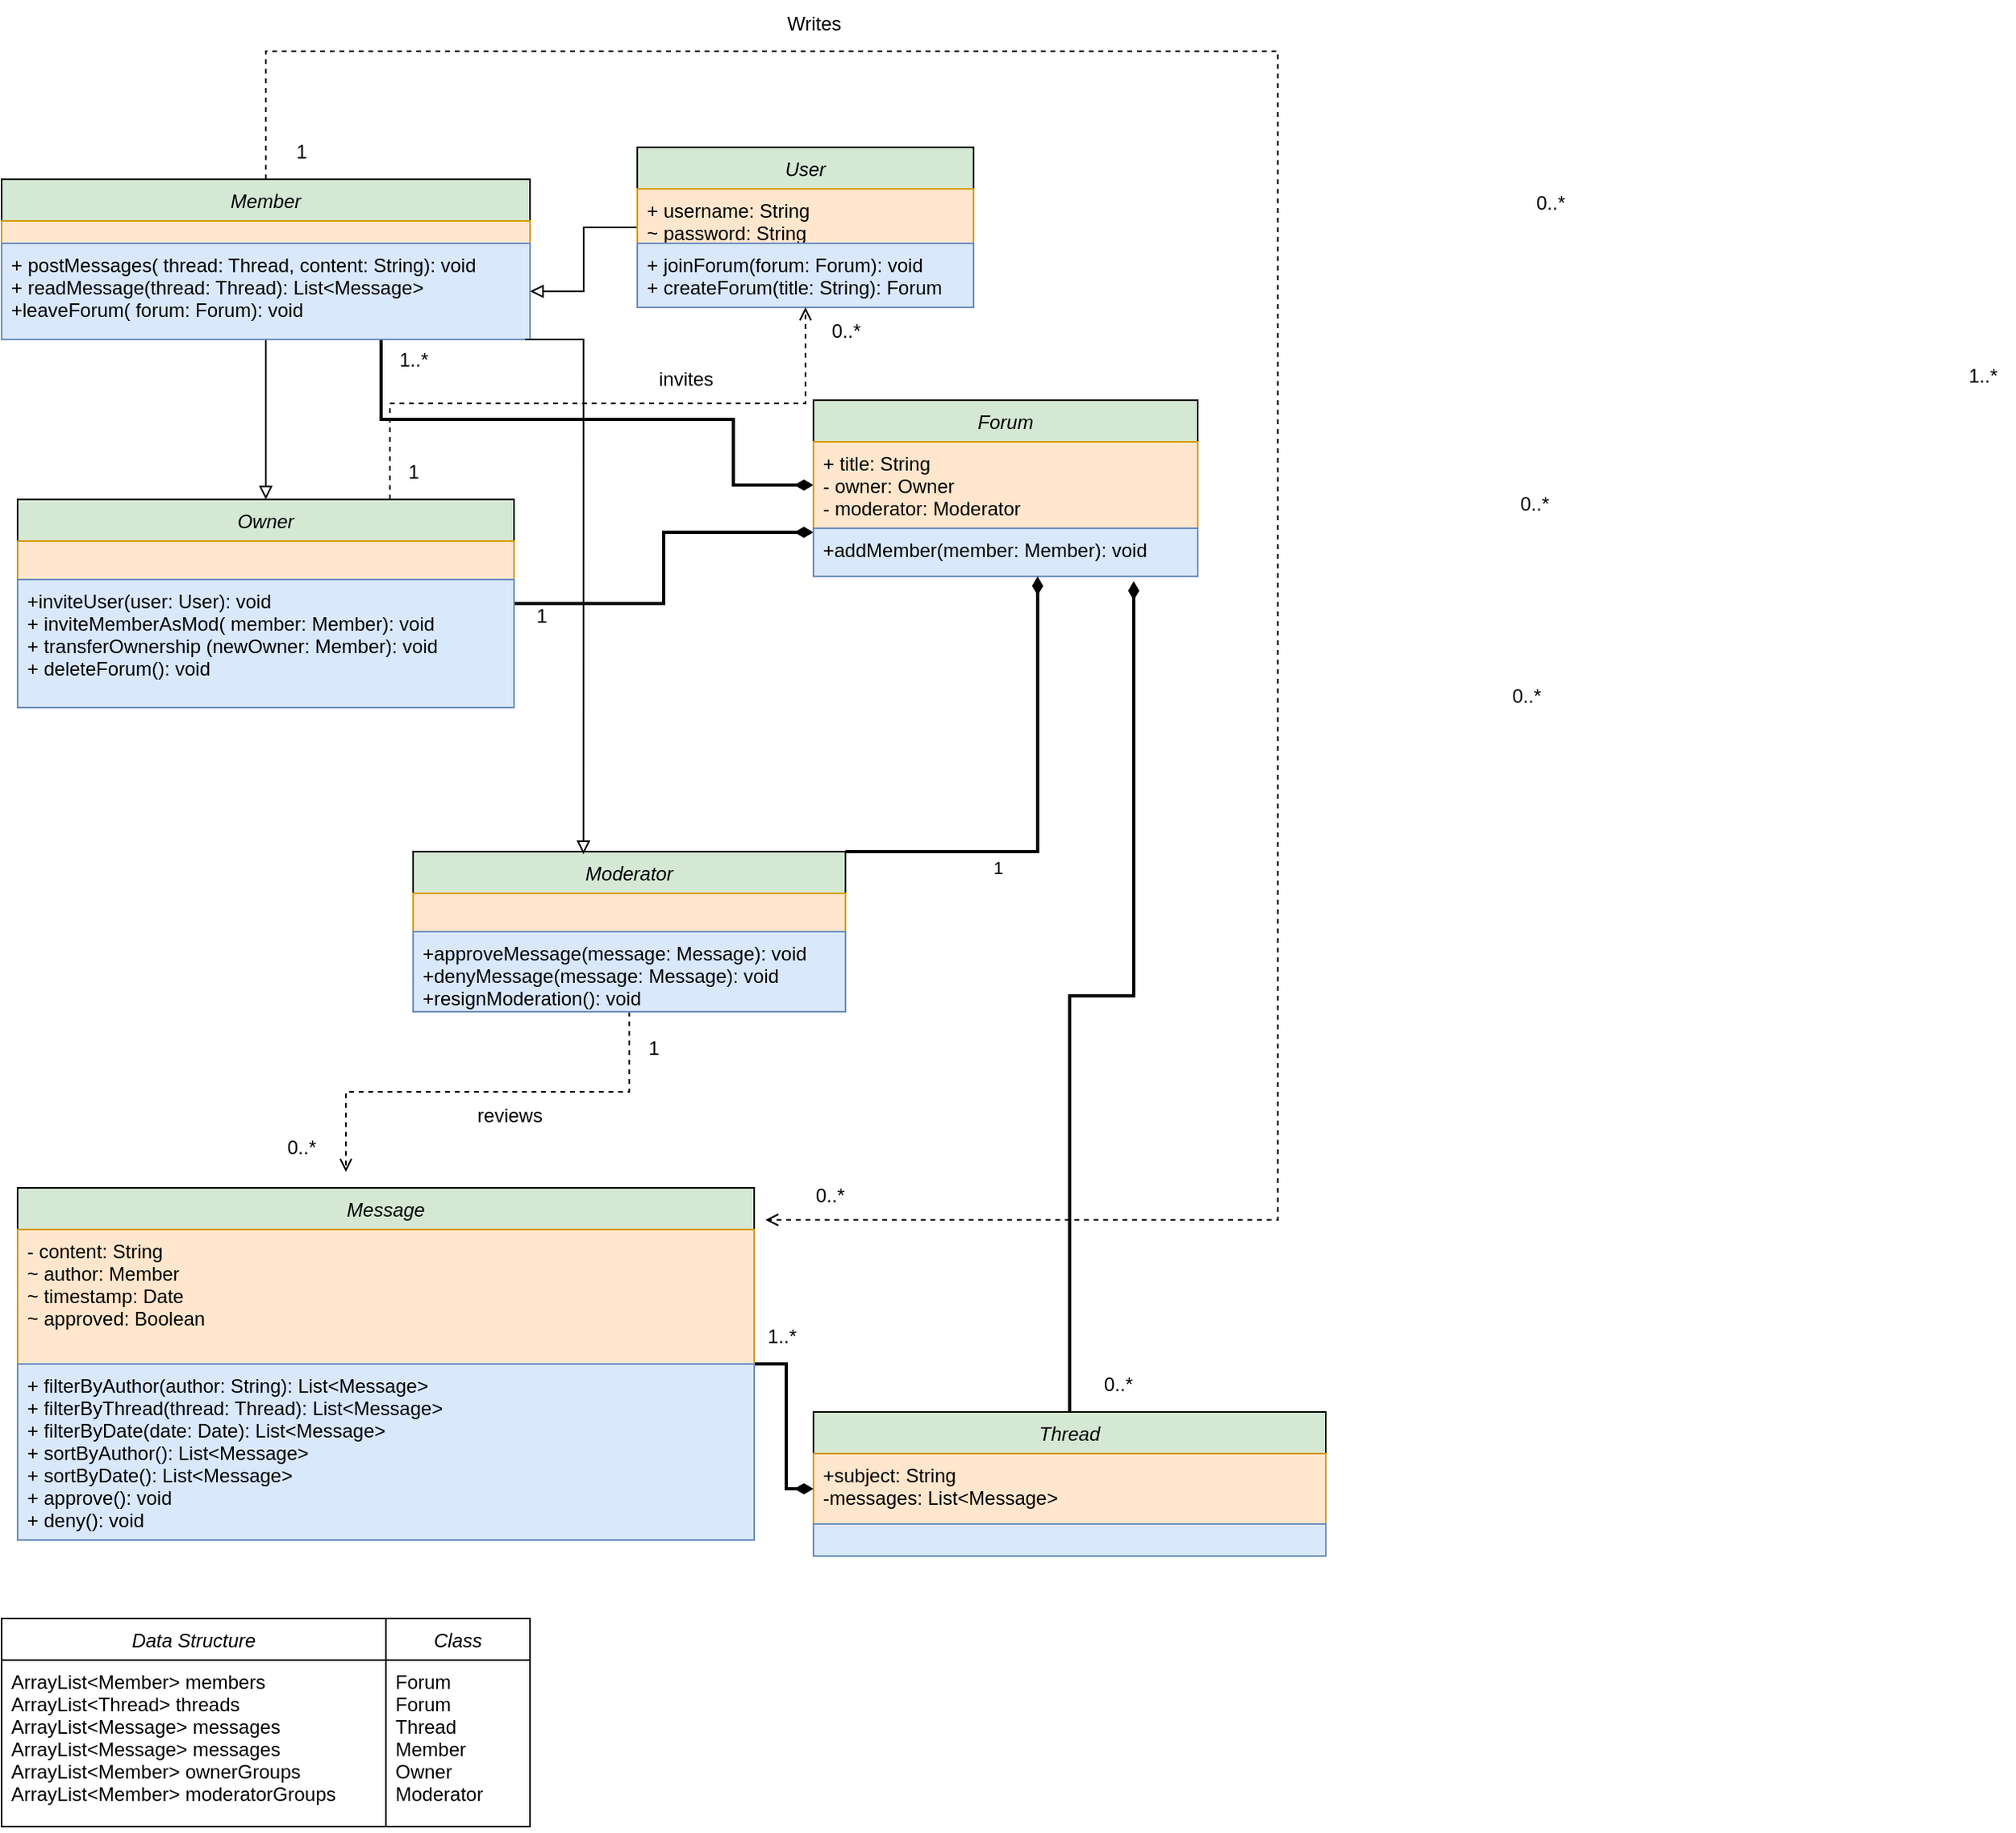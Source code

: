 <mxfile version="26.1.0">
  <diagram id="C5RBs43oDa-KdzZeNtuy" name="Page-1">
    <mxGraphModel dx="1831" dy="623" grid="1" gridSize="10" guides="1" tooltips="1" connect="1" arrows="1" fold="1" page="1" pageScale="1" pageWidth="827" pageHeight="1169" math="0" shadow="0">
      <root>
        <mxCell id="WIyWlLk6GJQsqaUBKTNV-0" />
        <mxCell id="WIyWlLk6GJQsqaUBKTNV-1" parent="WIyWlLk6GJQsqaUBKTNV-0" />
        <mxCell id="eetw4AxvQK2jPU-LqSWC-42" value="" style="edgeStyle=orthogonalEdgeStyle;rounded=0;orthogonalLoop=1;jettySize=auto;html=1;endArrow=block;endFill=0;" parent="WIyWlLk6GJQsqaUBKTNV-1" source="zkfFHV4jXpPFQw0GAbJ--0" target="_FdYXbxEXq9eyA3slb0m-12" edge="1">
          <mxGeometry relative="1" as="geometry" />
        </mxCell>
        <mxCell id="zkfFHV4jXpPFQw0GAbJ--0" value="User" style="swimlane;fontStyle=2;align=center;verticalAlign=top;childLayout=stackLayout;horizontal=1;startSize=26;horizontalStack=0;resizeParent=1;resizeLast=0;collapsible=1;marginBottom=0;rounded=0;shadow=0;strokeWidth=1;fillColor=#d5e8d4;strokeColor=default;" parent="WIyWlLk6GJQsqaUBKTNV-1" vertex="1">
          <mxGeometry x="-430" y="120" width="210" height="100" as="geometry">
            <mxRectangle x="230" y="140" width="160" height="26" as="alternateBounds" />
          </mxGeometry>
        </mxCell>
        <mxCell id="zkfFHV4jXpPFQw0GAbJ--1" value="+ username: String&#xa;~ password: String&#xa;" style="text;align=left;verticalAlign=top;spacingLeft=4;spacingRight=4;overflow=hidden;rotatable=0;points=[[0,0.5],[1,0.5]];portConstraint=eastwest;fillColor=#ffe6cc;strokeColor=#d79b00;" parent="zkfFHV4jXpPFQw0GAbJ--0" vertex="1">
          <mxGeometry y="26" width="210" height="34" as="geometry" />
        </mxCell>
        <mxCell id="_FdYXbxEXq9eyA3slb0m-3" value="+ joinForum(forum: Forum): void&#xa;+ createForum(title: String): Forum" style="text;align=left;verticalAlign=top;spacingLeft=4;spacingRight=4;overflow=hidden;rotatable=0;points=[[0,0.5],[1,0.5]];portConstraint=eastwest;fillColor=#dae8fc;strokeColor=#6c8ebf;" parent="zkfFHV4jXpPFQw0GAbJ--0" vertex="1">
          <mxGeometry y="60" width="210" height="40" as="geometry" />
        </mxCell>
        <mxCell id="eetw4AxvQK2jPU-LqSWC-43" style="edgeStyle=orthogonalEdgeStyle;rounded=0;orthogonalLoop=1;jettySize=auto;html=1;entryX=0.5;entryY=0;entryDx=0;entryDy=0;endArrow=block;endFill=0;" parent="WIyWlLk6GJQsqaUBKTNV-1" source="_FdYXbxEXq9eyA3slb0m-10" target="_FdYXbxEXq9eyA3slb0m-13" edge="1">
          <mxGeometry relative="1" as="geometry" />
        </mxCell>
        <mxCell id="eetw4AxvQK2jPU-LqSWC-45" style="edgeStyle=orthogonalEdgeStyle;rounded=0;orthogonalLoop=1;jettySize=auto;html=1;entryX=0;entryY=0.5;entryDx=0;entryDy=0;endArrow=diamondThin;endFill=1;strokeWidth=2;" parent="WIyWlLk6GJQsqaUBKTNV-1" source="_FdYXbxEXq9eyA3slb0m-10" target="_FdYXbxEXq9eyA3slb0m-18" edge="1">
          <mxGeometry relative="1" as="geometry">
            <Array as="points">
              <mxPoint x="-590" y="290" />
              <mxPoint x="-370" y="290" />
              <mxPoint x="-370" y="331" />
            </Array>
          </mxGeometry>
        </mxCell>
        <mxCell id="eetw4AxvQK2jPU-LqSWC-74" style="edgeStyle=orthogonalEdgeStyle;rounded=0;orthogonalLoop=1;jettySize=auto;html=1;endArrow=open;endFill=0;dashed=1;" parent="WIyWlLk6GJQsqaUBKTNV-1" source="_FdYXbxEXq9eyA3slb0m-10" edge="1">
          <mxGeometry relative="1" as="geometry">
            <mxPoint x="-350" y="790" as="targetPoint" />
            <Array as="points">
              <mxPoint x="-662" y="60" />
              <mxPoint x="-30" y="60" />
              <mxPoint x="-30" y="790" />
            </Array>
          </mxGeometry>
        </mxCell>
        <mxCell id="_FdYXbxEXq9eyA3slb0m-10" value="Member" style="swimlane;fontStyle=2;align=center;verticalAlign=top;childLayout=stackLayout;horizontal=1;startSize=26;horizontalStack=0;resizeParent=1;resizeLast=0;collapsible=1;marginBottom=0;rounded=0;shadow=0;strokeWidth=1;fillColor=#d5e8d4;strokeColor=default;" parent="WIyWlLk6GJQsqaUBKTNV-1" vertex="1">
          <mxGeometry x="-827" y="140" width="330" height="100" as="geometry">
            <mxRectangle x="230" y="140" width="160" height="26" as="alternateBounds" />
          </mxGeometry>
        </mxCell>
        <mxCell id="_FdYXbxEXq9eyA3slb0m-11" value="" style="text;align=left;verticalAlign=top;spacingLeft=4;spacingRight=4;overflow=hidden;rotatable=0;points=[[0,0.5],[1,0.5]];portConstraint=eastwest;fillColor=#ffe6cc;strokeColor=#d79b00;" parent="_FdYXbxEXq9eyA3slb0m-10" vertex="1">
          <mxGeometry y="26" width="330" height="14" as="geometry" />
        </mxCell>
        <mxCell id="_FdYXbxEXq9eyA3slb0m-12" value="+ postMessages( thread: Thread, content: String): void&#xa;+ readMessage(thread: Thread): List&lt;Message&gt;&#xa;+leaveForum( forum: Forum): void" style="text;align=left;verticalAlign=top;spacingLeft=4;spacingRight=4;overflow=hidden;rotatable=0;points=[[0,0.5],[1,0.5]];portConstraint=eastwest;fillColor=#dae8fc;strokeColor=#6c8ebf;" parent="_FdYXbxEXq9eyA3slb0m-10" vertex="1">
          <mxGeometry y="40" width="330" height="60" as="geometry" />
        </mxCell>
        <mxCell id="eetw4AxvQK2jPU-LqSWC-52" style="edgeStyle=orthogonalEdgeStyle;rounded=0;orthogonalLoop=1;jettySize=auto;html=1;entryX=0;entryY=0.75;entryDx=0;entryDy=0;endArrow=diamondThin;endFill=1;strokeWidth=2;" parent="WIyWlLk6GJQsqaUBKTNV-1" source="_FdYXbxEXq9eyA3slb0m-13" target="_FdYXbxEXq9eyA3slb0m-17" edge="1">
          <mxGeometry relative="1" as="geometry" />
        </mxCell>
        <mxCell id="eetw4AxvQK2jPU-LqSWC-55" style="edgeStyle=orthogonalEdgeStyle;rounded=0;orthogonalLoop=1;jettySize=auto;html=1;entryX=0.5;entryY=1;entryDx=0;entryDy=0;exitX=0.75;exitY=0;exitDx=0;exitDy=0;endArrow=open;endFill=0;dashed=1;" parent="WIyWlLk6GJQsqaUBKTNV-1" source="_FdYXbxEXq9eyA3slb0m-13" target="zkfFHV4jXpPFQw0GAbJ--0" edge="1">
          <mxGeometry relative="1" as="geometry" />
        </mxCell>
        <mxCell id="_FdYXbxEXq9eyA3slb0m-13" value="Owner" style="swimlane;fontStyle=2;align=center;verticalAlign=top;childLayout=stackLayout;horizontal=1;startSize=26;horizontalStack=0;resizeParent=1;resizeLast=0;collapsible=1;marginBottom=0;rounded=0;shadow=0;strokeWidth=1;fillColor=#d5e8d4;strokeColor=default;" parent="WIyWlLk6GJQsqaUBKTNV-1" vertex="1">
          <mxGeometry x="-817" y="340" width="310" height="130" as="geometry">
            <mxRectangle x="230" y="140" width="160" height="26" as="alternateBounds" />
          </mxGeometry>
        </mxCell>
        <mxCell id="_FdYXbxEXq9eyA3slb0m-14" value="" style="text;align=left;verticalAlign=top;spacingLeft=4;spacingRight=4;overflow=hidden;rotatable=0;points=[[0,0.5],[1,0.5]];portConstraint=eastwest;fillColor=#ffe6cc;strokeColor=#d79b00;" parent="_FdYXbxEXq9eyA3slb0m-13" vertex="1">
          <mxGeometry y="26" width="310" height="24" as="geometry" />
        </mxCell>
        <mxCell id="_FdYXbxEXq9eyA3slb0m-15" value="+inviteUser(user: User): void&#xa;+ inviteMemberAsMod( member: Member): void&#xa;+ transferOwnership (newOwner: Member): void&#xa;+ deleteForum(): void" style="text;align=left;verticalAlign=top;spacingLeft=4;spacingRight=4;overflow=hidden;rotatable=0;points=[[0,0.5],[1,0.5]];portConstraint=eastwest;fillColor=#dae8fc;strokeColor=#6c8ebf;" parent="_FdYXbxEXq9eyA3slb0m-13" vertex="1">
          <mxGeometry y="50" width="310" height="80" as="geometry" />
        </mxCell>
        <mxCell id="_FdYXbxEXq9eyA3slb0m-17" value="Forum" style="swimlane;fontStyle=2;align=center;verticalAlign=top;childLayout=stackLayout;horizontal=1;startSize=26;horizontalStack=0;resizeParent=1;resizeLast=0;collapsible=1;marginBottom=0;rounded=0;shadow=0;strokeWidth=1;fillColor=#d5e8d4;strokeColor=default;" parent="WIyWlLk6GJQsqaUBKTNV-1" vertex="1">
          <mxGeometry x="-320" y="278" width="240" height="110" as="geometry">
            <mxRectangle x="230" y="140" width="160" height="26" as="alternateBounds" />
          </mxGeometry>
        </mxCell>
        <mxCell id="_FdYXbxEXq9eyA3slb0m-18" value="+ title: String&#xa;- owner: Owner&#xa;- moderator: Moderator" style="text;align=left;verticalAlign=top;spacingLeft=4;spacingRight=4;overflow=hidden;rotatable=0;points=[[0,0.5],[1,0.5]];portConstraint=eastwest;fillColor=#ffe6cc;strokeColor=#d79b00;" parent="_FdYXbxEXq9eyA3slb0m-17" vertex="1">
          <mxGeometry y="26" width="240" height="54" as="geometry" />
        </mxCell>
        <mxCell id="_FdYXbxEXq9eyA3slb0m-19" value="+addMember(member: Member): void&#xa;" style="text;align=left;verticalAlign=top;spacingLeft=4;spacingRight=4;overflow=hidden;rotatable=0;points=[[0,0.5],[1,0.5]];portConstraint=eastwest;fillColor=#dae8fc;strokeColor=#6c8ebf;" parent="_FdYXbxEXq9eyA3slb0m-17" vertex="1">
          <mxGeometry y="80" width="240" height="30" as="geometry" />
        </mxCell>
        <mxCell id="eetw4AxvQK2jPU-LqSWC-37" style="edgeStyle=orthogonalEdgeStyle;rounded=0;orthogonalLoop=1;jettySize=auto;html=1;endArrow=diamondThin;endFill=1;strokeWidth=2;" parent="WIyWlLk6GJQsqaUBKTNV-1" source="_FdYXbxEXq9eyA3slb0m-20" edge="1">
          <mxGeometry relative="1" as="geometry">
            <mxPoint x="-120" y="391" as="targetPoint" />
            <Array as="points">
              <mxPoint x="-160" y="650" />
              <mxPoint x="-120" y="650" />
              <mxPoint x="-120" y="391" />
            </Array>
          </mxGeometry>
        </mxCell>
        <mxCell id="_FdYXbxEXq9eyA3slb0m-20" value="Thread" style="swimlane;fontStyle=2;align=center;verticalAlign=top;childLayout=stackLayout;horizontal=1;startSize=26;horizontalStack=0;resizeParent=1;resizeLast=0;collapsible=1;marginBottom=0;rounded=0;shadow=0;strokeWidth=1;fillColor=#d5e8d4;strokeColor=default;" parent="WIyWlLk6GJQsqaUBKTNV-1" vertex="1">
          <mxGeometry x="-320" y="910" width="320" height="90" as="geometry">
            <mxRectangle x="230" y="140" width="160" height="26" as="alternateBounds" />
          </mxGeometry>
        </mxCell>
        <mxCell id="_FdYXbxEXq9eyA3slb0m-21" value="+subject: String&#xa;-messages: List&lt;Message&gt;" style="text;align=left;verticalAlign=top;spacingLeft=4;spacingRight=4;overflow=hidden;rotatable=0;points=[[0,0.5],[1,0.5]];portConstraint=eastwest;fillColor=#ffe6cc;strokeColor=#d79b00;" parent="_FdYXbxEXq9eyA3slb0m-20" vertex="1">
          <mxGeometry y="26" width="320" height="44" as="geometry" />
        </mxCell>
        <mxCell id="_FdYXbxEXq9eyA3slb0m-22" value="" style="text;align=left;verticalAlign=top;spacingLeft=4;spacingRight=4;overflow=hidden;rotatable=0;points=[[0,0.5],[1,0.5]];portConstraint=eastwest;fillColor=#dae8fc;strokeColor=#6c8ebf;" parent="_FdYXbxEXq9eyA3slb0m-20" vertex="1">
          <mxGeometry y="70" width="320" height="20" as="geometry" />
        </mxCell>
        <mxCell id="eetw4AxvQK2jPU-LqSWC-36" style="edgeStyle=orthogonalEdgeStyle;rounded=0;orthogonalLoop=1;jettySize=auto;html=1;entryX=0;entryY=0.5;entryDx=0;entryDy=0;endArrow=diamondThin;endFill=1;strokeWidth=2;" parent="WIyWlLk6GJQsqaUBKTNV-1" source="_FdYXbxEXq9eyA3slb0m-23" target="_FdYXbxEXq9eyA3slb0m-21" edge="1">
          <mxGeometry relative="1" as="geometry" />
        </mxCell>
        <mxCell id="_FdYXbxEXq9eyA3slb0m-23" value="Message" style="swimlane;fontStyle=2;align=center;verticalAlign=top;childLayout=stackLayout;horizontal=1;startSize=26;horizontalStack=0;resizeParent=1;resizeLast=0;collapsible=1;marginBottom=0;rounded=0;shadow=0;strokeWidth=1;fillColor=#d5e8d4;strokeColor=default;" parent="WIyWlLk6GJQsqaUBKTNV-1" vertex="1">
          <mxGeometry x="-817" y="770" width="460" height="220" as="geometry">
            <mxRectangle x="230" y="140" width="160" height="26" as="alternateBounds" />
          </mxGeometry>
        </mxCell>
        <mxCell id="_FdYXbxEXq9eyA3slb0m-24" value="- content: String&#xa;~ author: Member&#xa;~ timestamp: Date&#xa;~ approved: Boolean" style="text;align=left;verticalAlign=top;spacingLeft=4;spacingRight=4;overflow=hidden;rotatable=0;points=[[0,0.5],[1,0.5]];portConstraint=eastwest;fillColor=#ffe6cc;strokeColor=#d79b00;" parent="_FdYXbxEXq9eyA3slb0m-23" vertex="1">
          <mxGeometry y="26" width="460" height="84" as="geometry" />
        </mxCell>
        <mxCell id="_FdYXbxEXq9eyA3slb0m-25" value="+ filterByAuthor(author: String): List&lt;Message&gt;&#xa;+ filterByThread(thread: Thread): List&lt;Message&gt;&#xa;+ filterByDate(date: Date): List&lt;Message&gt;&#xa;+ sortByAuthor(): List&lt;Message&gt;&#xa;+ sortByDate(): List&lt;Message&gt;&#xa;+ approve(): void&#xa;+ deny(): void" style="text;align=left;verticalAlign=top;spacingLeft=4;spacingRight=4;overflow=hidden;rotatable=0;points=[[0,0.5],[1,0.5]];portConstraint=eastwest;fillColor=#dae8fc;strokeColor=#6c8ebf;" parent="_FdYXbxEXq9eyA3slb0m-23" vertex="1">
          <mxGeometry y="110" width="460" height="110" as="geometry" />
        </mxCell>
        <mxCell id="eetw4AxvQK2jPU-LqSWC-2" style="edgeStyle=orthogonalEdgeStyle;rounded=0;orthogonalLoop=1;jettySize=auto;html=1;exitX=1;exitY=0.5;exitDx=0;exitDy=0;entryX=0.017;entryY=0.034;entryDx=0;entryDy=0;entryPerimeter=0;strokeColor=none;" parent="WIyWlLk6GJQsqaUBKTNV-1" source="_FdYXbxEXq9eyA3slb0m-17" target="_FdYXbxEXq9eyA3slb0m-3" edge="1">
          <mxGeometry relative="1" as="geometry" />
        </mxCell>
        <mxCell id="eetw4AxvQK2jPU-LqSWC-24" style="edgeStyle=orthogonalEdgeStyle;rounded=0;orthogonalLoop=1;jettySize=auto;html=1;endArrow=open;startFill=0;dashed=1;endFill=0;" parent="WIyWlLk6GJQsqaUBKTNV-1" source="eetw4AxvQK2jPU-LqSWC-7" edge="1">
          <mxGeometry relative="1" as="geometry">
            <mxPoint x="-612" y="760" as="targetPoint" />
            <Array as="points">
              <mxPoint x="-435" y="710" />
              <mxPoint x="-612" y="710" />
            </Array>
          </mxGeometry>
        </mxCell>
        <mxCell id="eetw4AxvQK2jPU-LqSWC-7" value="Moderator" style="swimlane;fontStyle=2;align=center;verticalAlign=top;childLayout=stackLayout;horizontal=1;startSize=26;horizontalStack=0;resizeParent=1;resizeLast=0;collapsible=1;marginBottom=0;rounded=0;shadow=0;strokeWidth=1;fillColor=#d5e8d4;strokeColor=default;" parent="WIyWlLk6GJQsqaUBKTNV-1" vertex="1">
          <mxGeometry x="-570" y="560" width="270" height="100" as="geometry">
            <mxRectangle x="230" y="140" width="160" height="26" as="alternateBounds" />
          </mxGeometry>
        </mxCell>
        <mxCell id="eetw4AxvQK2jPU-LqSWC-8" value="" style="text;align=left;verticalAlign=top;spacingLeft=4;spacingRight=4;overflow=hidden;rotatable=0;points=[[0,0.5],[1,0.5]];portConstraint=eastwest;fillColor=#ffe6cc;strokeColor=#d79b00;" parent="eetw4AxvQK2jPU-LqSWC-7" vertex="1">
          <mxGeometry y="26" width="270" height="24" as="geometry" />
        </mxCell>
        <mxCell id="eetw4AxvQK2jPU-LqSWC-9" value="+approveMessage(message: Message): void&#xa;+denyMessage(message: Message): void&#xa;+resignModeration(): void" style="text;align=left;verticalAlign=top;spacingLeft=4;spacingRight=4;overflow=hidden;rotatable=0;points=[[0,0.5],[1,0.5]];portConstraint=eastwest;fillColor=#dae8fc;strokeColor=#6c8ebf;" parent="eetw4AxvQK2jPU-LqSWC-7" vertex="1">
          <mxGeometry y="50" width="270" height="50" as="geometry" />
        </mxCell>
        <mxCell id="LwHFmRz-ipicCK1tgc7y-1" value="Data Structure" style="swimlane;fontStyle=2;align=center;verticalAlign=top;childLayout=stackLayout;horizontal=1;startSize=26;horizontalStack=0;resizeParent=1;resizeLast=0;collapsible=1;marginBottom=0;rounded=0;shadow=0;strokeWidth=1;" parent="WIyWlLk6GJQsqaUBKTNV-1" vertex="1">
          <mxGeometry x="-827" y="1039" width="240" height="130" as="geometry">
            <mxRectangle x="230" y="140" width="160" height="26" as="alternateBounds" />
          </mxGeometry>
        </mxCell>
        <mxCell id="LwHFmRz-ipicCK1tgc7y-2" value="ArrayList&lt;Member&gt; members&#x9;&#xa;ArrayList&lt;Thread&gt; threads&#x9;&#xa;ArrayList&lt;Message&gt; messages&#x9;&#xa;ArrayList&lt;Message&gt; messages&#xa;ArrayList&lt;Member&gt; ownerGroups &#xa;ArrayList&lt;Member&gt; moderatorGroups" style="text;align=left;verticalAlign=top;spacingLeft=4;spacingRight=4;overflow=hidden;rotatable=0;points=[[0,0.5],[1,0.5]];portConstraint=eastwest;" parent="LwHFmRz-ipicCK1tgc7y-1" vertex="1">
          <mxGeometry y="26" width="240" height="104" as="geometry" />
        </mxCell>
        <mxCell id="LwHFmRz-ipicCK1tgc7y-4" value="Class" style="swimlane;fontStyle=2;align=center;verticalAlign=top;childLayout=stackLayout;horizontal=1;startSize=26;horizontalStack=0;resizeParent=1;resizeLast=0;collapsible=1;marginBottom=0;rounded=0;shadow=0;strokeWidth=1;" parent="WIyWlLk6GJQsqaUBKTNV-1" vertex="1">
          <mxGeometry x="-587" y="1039" width="90" height="130" as="geometry">
            <mxRectangle x="230" y="140" width="160" height="26" as="alternateBounds" />
          </mxGeometry>
        </mxCell>
        <mxCell id="LwHFmRz-ipicCK1tgc7y-5" value="Forum&#xa;Forum&#xa;Thread&#xa;Member&#xa;Owner&#xa;Moderator" style="text;align=left;verticalAlign=top;spacingLeft=4;spacingRight=4;overflow=hidden;rotatable=0;points=[[0,0.5],[1,0.5]];portConstraint=eastwest;" parent="LwHFmRz-ipicCK1tgc7y-4" vertex="1">
          <mxGeometry y="26" width="90" height="104" as="geometry" />
        </mxCell>
        <mxCell id="eetw4AxvQK2jPU-LqSWC-44" style="edgeStyle=orthogonalEdgeStyle;rounded=0;orthogonalLoop=1;jettySize=auto;html=1;entryX=0.394;entryY=-0.067;entryDx=0;entryDy=0;entryPerimeter=0;endArrow=block;endFill=0;" parent="WIyWlLk6GJQsqaUBKTNV-1" edge="1">
          <mxGeometry relative="1" as="geometry">
            <mxPoint x="-500" y="240" as="sourcePoint" />
            <mxPoint x="-463.62" y="561.65" as="targetPoint" />
            <Array as="points">
              <mxPoint x="-497" y="240" />
              <mxPoint x="-464" y="240" />
            </Array>
          </mxGeometry>
        </mxCell>
        <mxCell id="eetw4AxvQK2jPU-LqSWC-48" style="edgeStyle=orthogonalEdgeStyle;rounded=0;orthogonalLoop=1;jettySize=auto;html=1;endArrow=diamondThin;endFill=1;strokeWidth=2;" parent="WIyWlLk6GJQsqaUBKTNV-1" edge="1">
          <mxGeometry relative="1" as="geometry">
            <mxPoint x="-300" y="560" as="sourcePoint" />
            <Array as="points">
              <mxPoint x="-180" y="560" />
              <mxPoint x="-180" y="388" />
            </Array>
            <mxPoint x="-180" y="388" as="targetPoint" />
          </mxGeometry>
        </mxCell>
        <mxCell id="eetw4AxvQK2jPU-LqSWC-65" value="1" style="edgeLabel;html=1;align=center;verticalAlign=middle;resizable=0;points=[];" parent="eetw4AxvQK2jPU-LqSWC-48" vertex="1" connectable="0">
          <mxGeometry x="-0.354" y="-10" relative="1" as="geometry">
            <mxPoint as="offset" />
          </mxGeometry>
        </mxCell>
        <mxCell id="eetw4AxvQK2jPU-LqSWC-56" value="1" style="text;html=1;align=center;verticalAlign=middle;resizable=0;points=[];autosize=1;strokeColor=none;fillColor=none;" parent="WIyWlLk6GJQsqaUBKTNV-1" vertex="1">
          <mxGeometry x="-505" y="398" width="30" height="30" as="geometry" />
        </mxCell>
        <mxCell id="eetw4AxvQK2jPU-LqSWC-57" value="1..*" style="text;html=1;align=center;verticalAlign=middle;resizable=0;points=[];autosize=1;strokeColor=none;fillColor=none;" parent="WIyWlLk6GJQsqaUBKTNV-1" vertex="1">
          <mxGeometry x="-590" y="238" width="40" height="30" as="geometry" />
        </mxCell>
        <mxCell id="eetw4AxvQK2jPU-LqSWC-59" value="1" style="text;html=1;align=center;verticalAlign=middle;resizable=0;points=[];autosize=1;strokeColor=none;fillColor=none;" parent="WIyWlLk6GJQsqaUBKTNV-1" vertex="1">
          <mxGeometry x="-585" y="308" width="30" height="30" as="geometry" />
        </mxCell>
        <mxCell id="eetw4AxvQK2jPU-LqSWC-60" value="0..*" style="text;html=1;align=center;verticalAlign=middle;resizable=0;points=[];autosize=1;strokeColor=none;fillColor=none;" parent="WIyWlLk6GJQsqaUBKTNV-1" vertex="1">
          <mxGeometry x="-320" y="220" width="40" height="30" as="geometry" />
        </mxCell>
        <mxCell id="eetw4AxvQK2jPU-LqSWC-61" value="0..*" style="text;html=1;align=center;verticalAlign=middle;resizable=0;points=[];autosize=1;strokeColor=none;fillColor=none;" parent="WIyWlLk6GJQsqaUBKTNV-1" vertex="1">
          <mxGeometry x="120" y="140" width="40" height="30" as="geometry" />
        </mxCell>
        <mxCell id="eetw4AxvQK2jPU-LqSWC-62" value="invites" style="text;html=1;align=center;verticalAlign=middle;resizable=0;points=[];autosize=1;strokeColor=none;fillColor=none;" parent="WIyWlLk6GJQsqaUBKTNV-1" vertex="1">
          <mxGeometry x="-430" y="250" width="60" height="30" as="geometry" />
        </mxCell>
        <mxCell id="eetw4AxvQK2jPU-LqSWC-64" value="reviews" style="text;html=1;align=center;verticalAlign=middle;resizable=0;points=[];autosize=1;strokeColor=none;fillColor=none;" parent="WIyWlLk6GJQsqaUBKTNV-1" vertex="1">
          <mxGeometry x="-540" y="710" width="60" height="30" as="geometry" />
        </mxCell>
        <mxCell id="eetw4AxvQK2jPU-LqSWC-69" value="0..*" style="text;html=1;align=center;verticalAlign=middle;resizable=0;points=[];autosize=1;strokeColor=none;fillColor=none;" parent="WIyWlLk6GJQsqaUBKTNV-1" vertex="1">
          <mxGeometry x="105" y="448" width="40" height="30" as="geometry" />
        </mxCell>
        <mxCell id="eetw4AxvQK2jPU-LqSWC-70" value="1..*" style="text;html=1;align=center;verticalAlign=middle;resizable=0;points=[];autosize=1;strokeColor=none;fillColor=none;" parent="WIyWlLk6GJQsqaUBKTNV-1" vertex="1">
          <mxGeometry x="390" y="248" width="40" height="30" as="geometry" />
        </mxCell>
        <mxCell id="eetw4AxvQK2jPU-LqSWC-75" value="Writes" style="text;html=1;align=center;verticalAlign=middle;resizable=0;points=[];autosize=1;strokeColor=none;fillColor=none;" parent="WIyWlLk6GJQsqaUBKTNV-1" vertex="1">
          <mxGeometry x="-350" y="28" width="60" height="30" as="geometry" />
        </mxCell>
        <mxCell id="9eRgLyQfSGb7FXSFZ5hL-0" value="1" style="text;html=1;align=center;verticalAlign=middle;resizable=0;points=[];autosize=1;strokeColor=none;fillColor=none;" parent="WIyWlLk6GJQsqaUBKTNV-1" vertex="1">
          <mxGeometry x="-655" y="108" width="30" height="30" as="geometry" />
        </mxCell>
        <mxCell id="9eRgLyQfSGb7FXSFZ5hL-1" value="0..*" style="text;html=1;align=center;verticalAlign=middle;resizable=0;points=[];autosize=1;strokeColor=none;fillColor=none;" parent="WIyWlLk6GJQsqaUBKTNV-1" vertex="1">
          <mxGeometry x="110" y="328" width="40" height="30" as="geometry" />
        </mxCell>
        <mxCell id="7ri9zXhZqrnWTF_EgkxE-2" value="1" style="text;html=1;align=center;verticalAlign=middle;resizable=0;points=[];autosize=1;strokeColor=none;fillColor=none;" vertex="1" parent="WIyWlLk6GJQsqaUBKTNV-1">
          <mxGeometry x="-435" y="668" width="30" height="30" as="geometry" />
        </mxCell>
        <mxCell id="7ri9zXhZqrnWTF_EgkxE-3" value="0..*" style="text;html=1;align=center;verticalAlign=middle;resizable=0;points=[];autosize=1;strokeColor=none;fillColor=none;" vertex="1" parent="WIyWlLk6GJQsqaUBKTNV-1">
          <mxGeometry x="-660" y="730" width="40" height="30" as="geometry" />
        </mxCell>
        <mxCell id="7ri9zXhZqrnWTF_EgkxE-4" value="0..*" style="text;html=1;align=center;verticalAlign=middle;resizable=0;points=[];autosize=1;strokeColor=none;fillColor=none;" vertex="1" parent="WIyWlLk6GJQsqaUBKTNV-1">
          <mxGeometry x="-330" y="760" width="40" height="30" as="geometry" />
        </mxCell>
        <mxCell id="7ri9zXhZqrnWTF_EgkxE-5" value="0..*" style="text;html=1;align=center;verticalAlign=middle;resizable=0;points=[];autosize=1;strokeColor=none;fillColor=none;" vertex="1" parent="WIyWlLk6GJQsqaUBKTNV-1">
          <mxGeometry x="-150" y="878" width="40" height="30" as="geometry" />
        </mxCell>
        <mxCell id="7ri9zXhZqrnWTF_EgkxE-6" value="1..*" style="text;html=1;align=center;verticalAlign=middle;resizable=0;points=[];autosize=1;strokeColor=none;fillColor=none;" vertex="1" parent="WIyWlLk6GJQsqaUBKTNV-1">
          <mxGeometry x="-360" y="848" width="40" height="30" as="geometry" />
        </mxCell>
      </root>
    </mxGraphModel>
  </diagram>
</mxfile>
